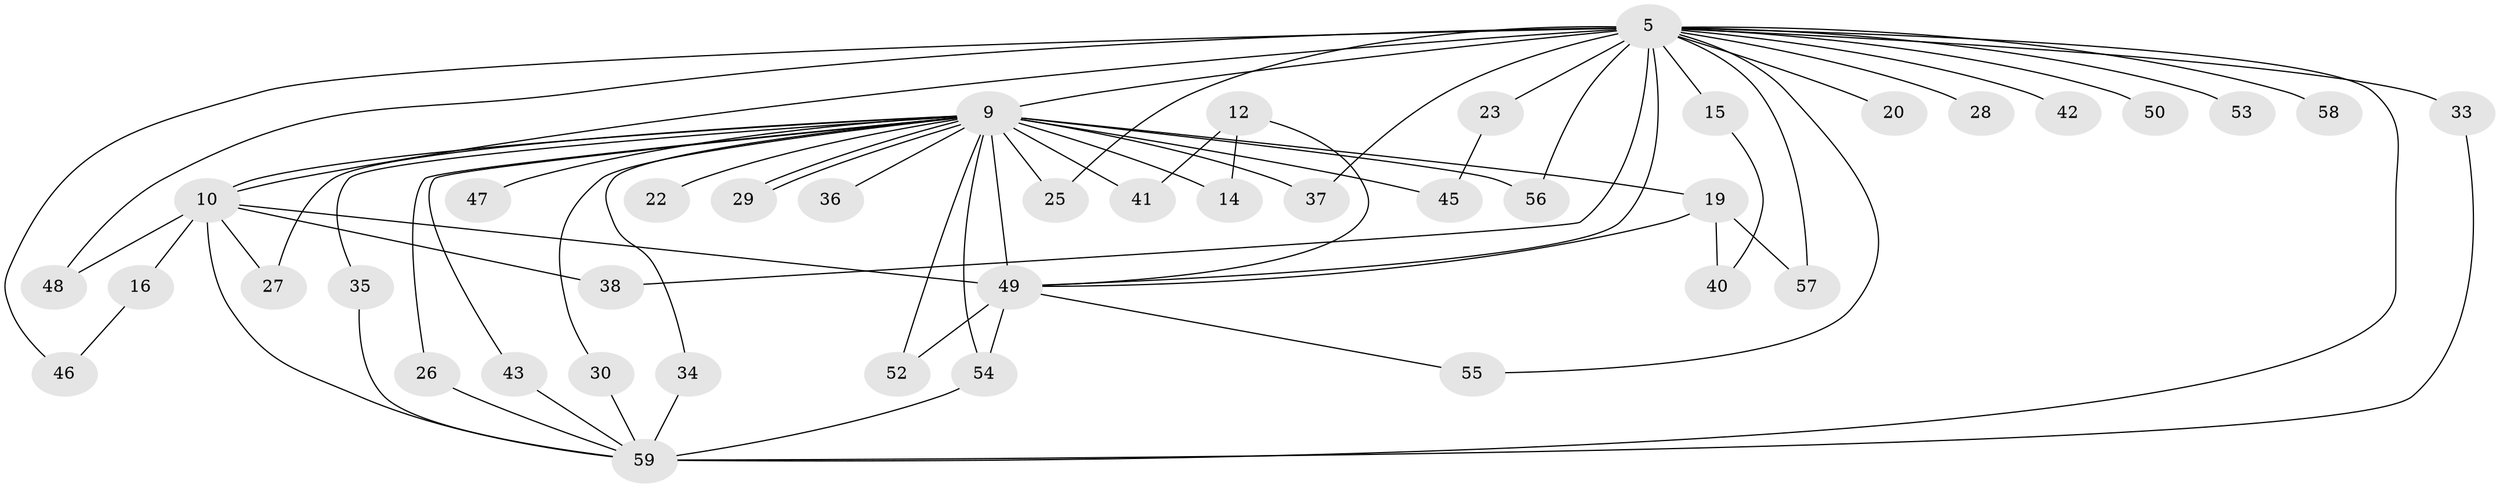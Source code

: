 // original degree distribution, {18: 0.01694915254237288, 15: 0.01694915254237288, 24: 0.01694915254237288, 19: 0.01694915254237288, 16: 0.01694915254237288, 13: 0.01694915254237288, 12: 0.03389830508474576, 14: 0.01694915254237288, 20: 0.01694915254237288, 11: 0.01694915254237288, 4: 0.03389830508474576, 3: 0.2033898305084746, 2: 0.576271186440678}
// Generated by graph-tools (version 1.1) at 2025/46/03/04/25 21:46:32]
// undirected, 41 vertices, 68 edges
graph export_dot {
graph [start="1"]
  node [color=gray90,style=filled];
  5 [super="+1+3"];
  9 [super="+4+2"];
  10 [super="+8"];
  12;
  14;
  15;
  16;
  19;
  20;
  22;
  23 [super="+18"];
  25;
  26;
  27;
  28;
  29;
  30;
  33 [super="+21"];
  34;
  35;
  36 [super="+32"];
  37;
  38;
  40;
  41;
  42;
  43;
  45;
  46;
  47;
  48;
  49 [super="+13+24+7"];
  50;
  52;
  53;
  54 [super="+17"];
  55;
  56;
  57 [super="+51"];
  58;
  59 [super="+44"];
  5 -- 9 [weight=9];
  5 -- 10 [weight=6];
  5 -- 15 [weight=2];
  5 -- 23 [weight=3];
  5 -- 28 [weight=2];
  5 -- 46;
  5 -- 50 [weight=2];
  5 -- 53 [weight=2];
  5 -- 58 [weight=2];
  5 -- 25;
  5 -- 38;
  5 -- 48;
  5 -- 55;
  5 -- 20;
  5 -- 33 [weight=2];
  5 -- 37;
  5 -- 42;
  5 -- 56;
  5 -- 57 [weight=2];
  5 -- 59 [weight=3];
  5 -- 49 [weight=6];
  9 -- 10 [weight=6];
  9 -- 14;
  9 -- 22 [weight=2];
  9 -- 25;
  9 -- 26;
  9 -- 29;
  9 -- 29;
  9 -- 37;
  9 -- 45;
  9 -- 47 [weight=2];
  9 -- 35;
  9 -- 36 [weight=3];
  9 -- 19;
  9 -- 52;
  9 -- 27;
  9 -- 30;
  9 -- 34;
  9 -- 41;
  9 -- 43;
  9 -- 56;
  9 -- 54;
  9 -- 49 [weight=8];
  10 -- 16 [weight=2];
  10 -- 27;
  10 -- 38;
  10 -- 48;
  10 -- 59 [weight=2];
  10 -- 49 [weight=5];
  12 -- 14;
  12 -- 41;
  12 -- 49 [weight=2];
  15 -- 40;
  16 -- 46;
  19 -- 40;
  19 -- 57;
  19 -- 49;
  23 -- 45;
  26 -- 59;
  30 -- 59;
  33 -- 59;
  34 -- 59;
  35 -- 59;
  43 -- 59;
  49 -- 52;
  49 -- 54;
  49 -- 55;
  54 -- 59;
}
